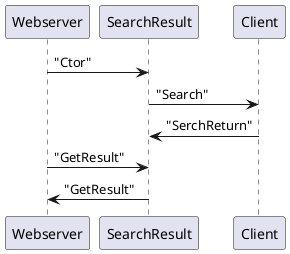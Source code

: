 @startuml
Webserver -> SearchResult : "Ctor"
SearchResult -> Client  : "Search"
Client -> SearchResult : "SerchReturn"
Webserver -> SearchResult : "GetResult"
SearchResult -> Webserver : "GetResult"
@endumlx